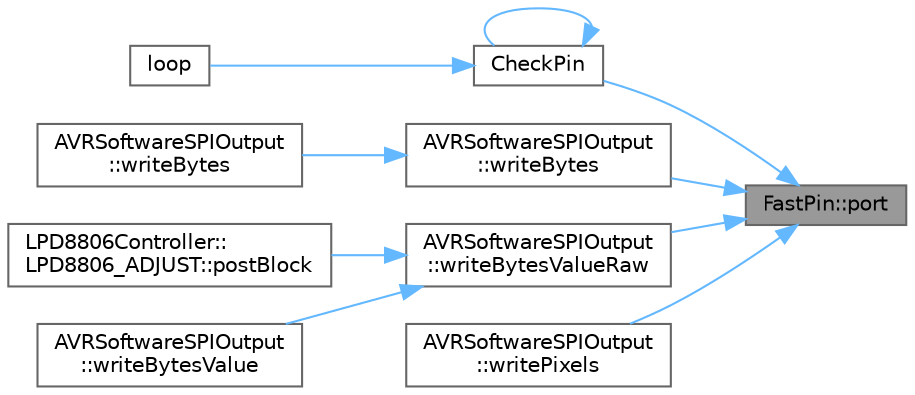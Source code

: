 digraph "FastPin::port"
{
 // INTERACTIVE_SVG=YES
 // LATEX_PDF_SIZE
  bgcolor="transparent";
  edge [fontname=Helvetica,fontsize=10,labelfontname=Helvetica,labelfontsize=10];
  node [fontname=Helvetica,fontsize=10,shape=box,height=0.2,width=0.4];
  rankdir="RL";
  Node1 [id="Node000001",label="FastPin::port",height=0.2,width=0.4,color="gray40", fillcolor="grey60", style="filled", fontcolor="black",tooltip="Get the output state of the port."];
  Node1 -> Node2 [id="edge1_Node000001_Node000002",dir="back",color="steelblue1",style="solid",tooltip=" "];
  Node2 [id="Node000002",label="CheckPin",height=0.2,width=0.4,color="grey40", fillcolor="white", style="filled",URL="$db/d0b/_pintest_8ino_af43508c2adeefdc4dfdbffc37e4a1f96.html#af43508c2adeefdc4dfdbffc37e4a1f96",tooltip=" "];
  Node2 -> Node2 [id="edge2_Node000002_Node000002",dir="back",color="steelblue1",style="solid",tooltip=" "];
  Node2 -> Node3 [id="edge3_Node000002_Node000003",dir="back",color="steelblue1",style="solid",tooltip=" "];
  Node3 [id="Node000003",label="loop",height=0.2,width=0.4,color="grey40", fillcolor="white", style="filled",URL="$db/d0b/_pintest_8ino_afe461d27b9c48d5921c00d521181f12f.html#afe461d27b9c48d5921c00d521181f12f",tooltip=" "];
  Node1 -> Node4 [id="edge4_Node000001_Node000004",dir="back",color="steelblue1",style="solid",tooltip=" "];
  Node4 [id="Node000004",label="AVRSoftwareSPIOutput\l::writeBytes",height=0.2,width=0.4,color="grey40", fillcolor="white", style="filled",URL="$dc/d57/class_a_v_r_software_s_p_i_output_af543930d08c9ce5c8229e45be97980e9.html#af543930d08c9ce5c8229e45be97980e9",tooltip="Write an array of data to the SPI interface."];
  Node4 -> Node5 [id="edge5_Node000004_Node000005",dir="back",color="steelblue1",style="solid",tooltip=" "];
  Node5 [id="Node000005",label="AVRSoftwareSPIOutput\l::writeBytes",height=0.2,width=0.4,color="grey40", fillcolor="white", style="filled",URL="$dc/d57/class_a_v_r_software_s_p_i_output_a8e0f5d9fd6f2c1e1eab4436c1b5cb23a.html#a8e0f5d9fd6f2c1e1eab4436c1b5cb23a",tooltip="Write an array of data to the SPI interface."];
  Node1 -> Node6 [id="edge6_Node000001_Node000006",dir="back",color="steelblue1",style="solid",tooltip=" "];
  Node6 [id="Node000006",label="AVRSoftwareSPIOutput\l::writeBytesValueRaw",height=0.2,width=0.4,color="grey40", fillcolor="white", style="filled",URL="$dc/d57/class_a_v_r_software_s_p_i_output_abada62794ed922c2798bf462a98b57f0.html#abada62794ed922c2798bf462a98b57f0",tooltip="Write multiple bytes of the given value over SPI, without selecting the interface."];
  Node6 -> Node7 [id="edge7_Node000006_Node000007",dir="back",color="steelblue1",style="solid",tooltip=" "];
  Node7 [id="Node000007",label="LPD8806Controller::\lLPD8806_ADJUST::postBlock",height=0.2,width=0.4,color="grey40", fillcolor="white", style="filled",URL="$da/d77/class_l_p_d8806_controller_1_1_l_p_d8806___a_d_j_u_s_t_a8e402dc154857e5c6b62bffe0372e856.html#a8e402dc154857e5c6b62bffe0372e856",tooltip=" "];
  Node6 -> Node8 [id="edge8_Node000006_Node000008",dir="back",color="steelblue1",style="solid",tooltip=" "];
  Node8 [id="Node000008",label="AVRSoftwareSPIOutput\l::writeBytesValue",height=0.2,width=0.4,color="grey40", fillcolor="white", style="filled",URL="$dc/d57/class_a_v_r_software_s_p_i_output_ac4ffa7160697ac63bbd7734b480308bc.html#ac4ffa7160697ac63bbd7734b480308bc",tooltip="Write multiple bytes of the given value over SPI."];
  Node1 -> Node9 [id="edge9_Node000001_Node000009",dir="back",color="steelblue1",style="solid",tooltip=" "];
  Node9 [id="Node000009",label="AVRSoftwareSPIOutput\l::writePixels",height=0.2,width=0.4,color="grey40", fillcolor="white", style="filled",URL="$dc/d57/class_a_v_r_software_s_p_i_output_a20772a8fdfa75015731375c36ccb3515.html#a20772a8fdfa75015731375c36ccb3515",tooltip="Write LED pixel data to the SPI interface."];
}
